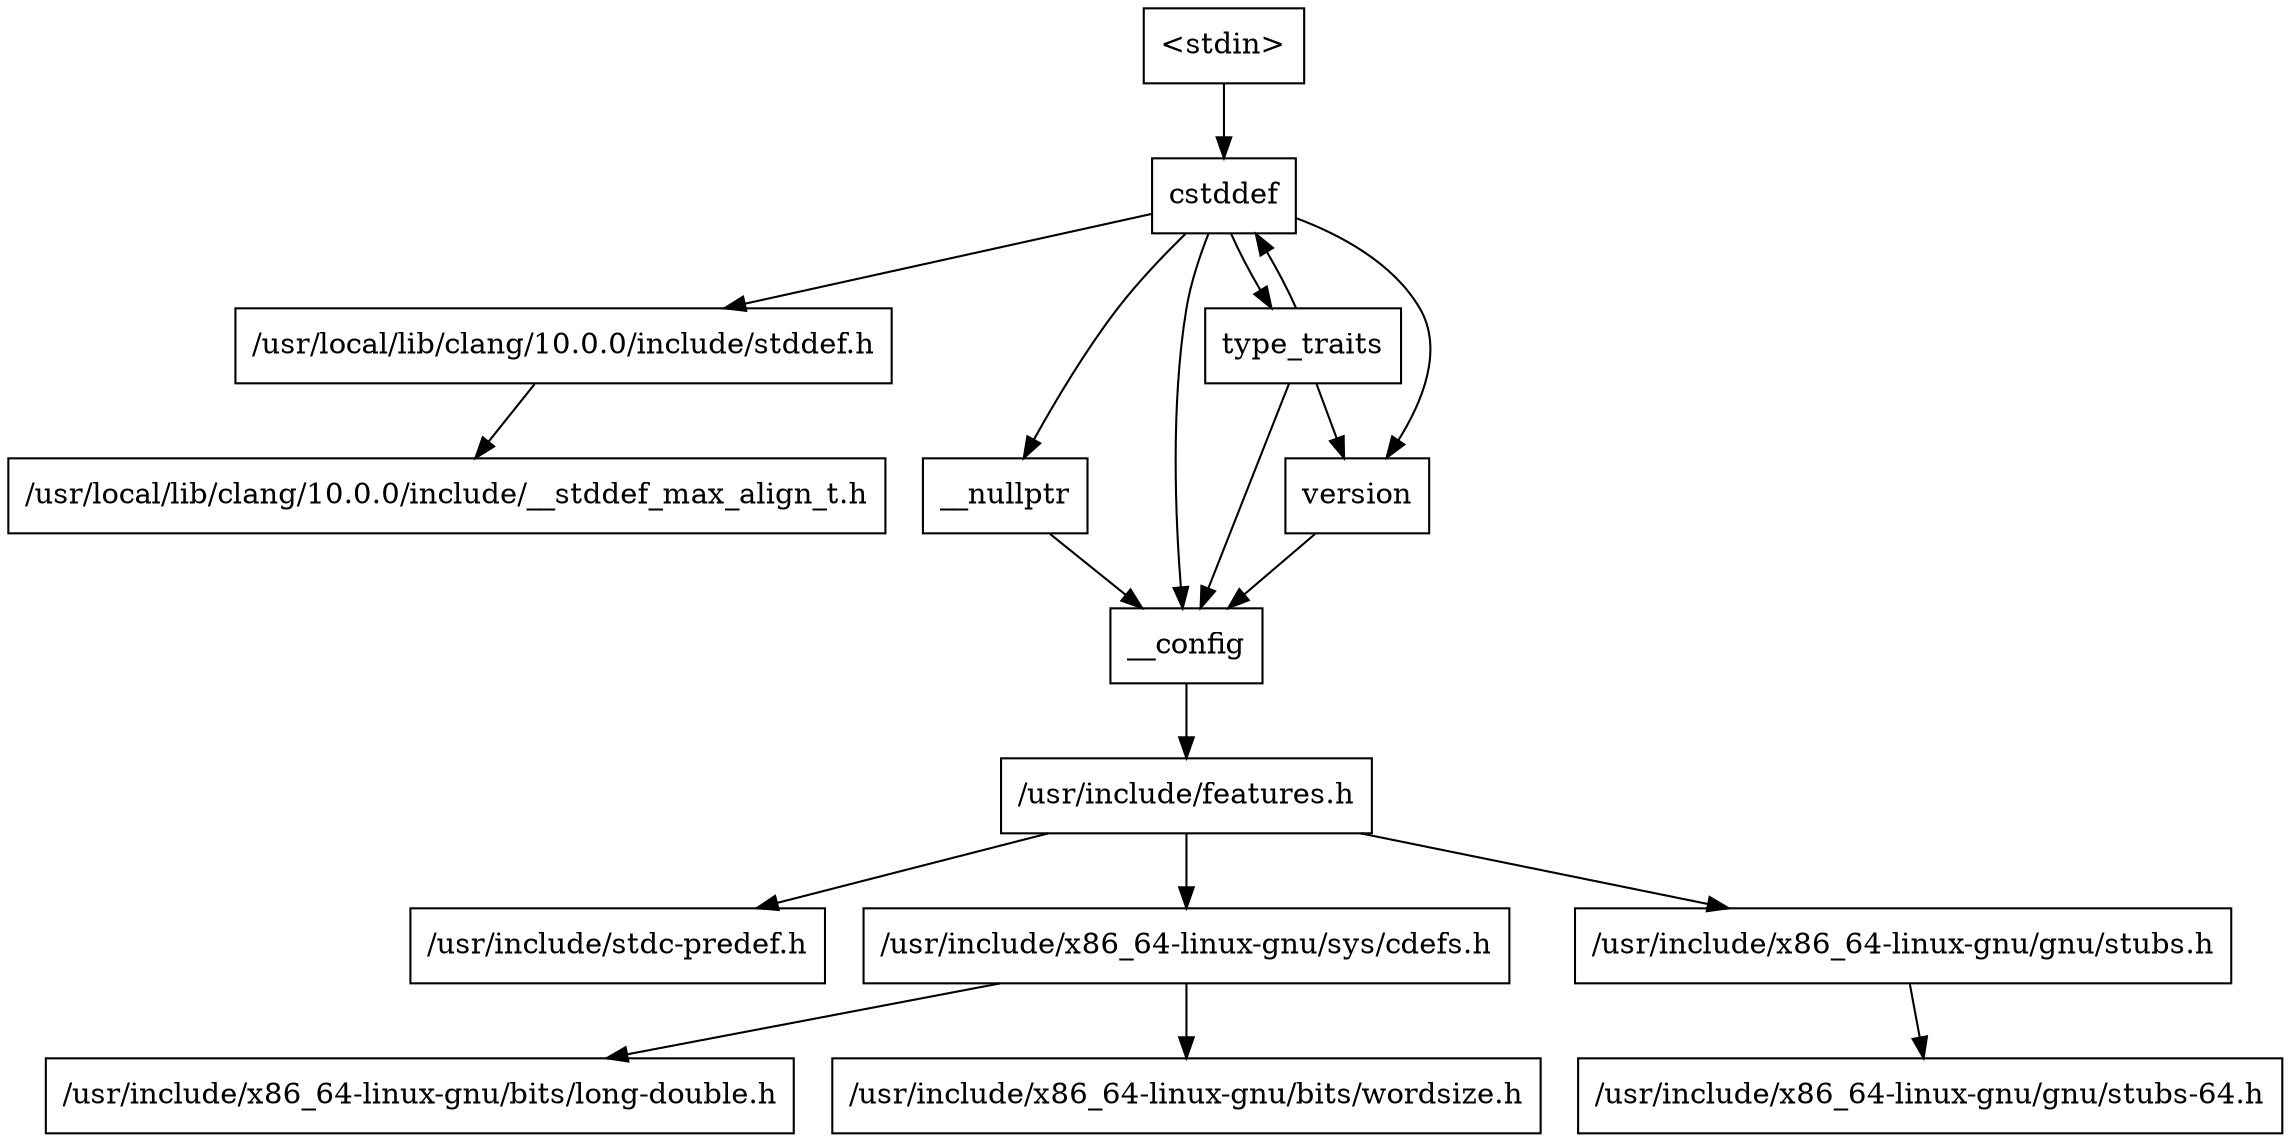 digraph "dependencies" {
  header_0 [ shape="box", label="\<stdin\>" ];
  header_1 [ shape="box", label="cstddef" ];
  header_11 [ shape="box", label="version" ];
  header_12 [ shape="box", label="/usr/local/lib/clang/10.0.0/include/stddef.h" ];
  header_13 [ shape="box", label="/usr/local/lib/clang/10.0.0/include/__stddef_max_align_t.h" ];
  header_14 [ shape="box", label="__nullptr" ];
  header_15 [ shape="box", label="type_traits" ];
  header_2 [ shape="box", label="__config" ];
  header_3 [ shape="box", label="/usr/include/features.h" ];
  header_4 [ shape="box", label="/usr/include/stdc-predef.h" ];
  header_5 [ shape="box", label="/usr/include/x86_64-linux-gnu/sys/cdefs.h" ];
  header_6 [ shape="box", label="/usr/include/x86_64-linux-gnu/bits/wordsize.h" ];
  header_7 [ shape="box", label="/usr/include/x86_64-linux-gnu/bits/long-double.h" ];
  header_8 [ shape="box", label="/usr/include/x86_64-linux-gnu/gnu/stubs.h" ];
  header_9 [ shape="box", label="/usr/include/x86_64-linux-gnu/gnu/stubs-64.h" ];
  header_14 -> header_2;
  header_15 -> header_2;
  header_15 -> header_11;
  header_15 -> header_1;
  header_11 -> header_2;
  header_12 -> header_13;
  header_5 -> header_6;
  header_5 -> header_7;
  header_2 -> header_3;
  header_3 -> header_4;
  header_3 -> header_5;
  header_3 -> header_8;
  header_0 -> header_1;
  header_1 -> header_14;
  header_1 -> header_15;
  header_1 -> header_2;
  header_1 -> header_11;
  header_1 -> header_12;
  header_8 -> header_9;
}